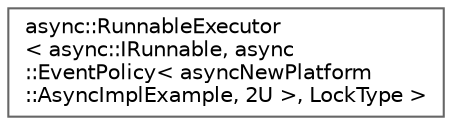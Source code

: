 digraph "Graphical Class Hierarchy"
{
 // LATEX_PDF_SIZE
  bgcolor="transparent";
  edge [fontname=Helvetica,fontsize=10,labelfontname=Helvetica,labelfontsize=10];
  node [fontname=Helvetica,fontsize=10,shape=box,height=0.2,width=0.4];
  rankdir="LR";
  Node0 [id="Node000000",label="async::RunnableExecutor\l\< async::IRunnable, async\l::EventPolicy\< asyncNewPlatform\l::AsyncImplExample, 2U \>, LockType \>",height=0.2,width=0.4,color="grey40", fillcolor="white", style="filled",URL="$db/dbd/classasync_1_1RunnableExecutor.html",tooltip=" "];
}

